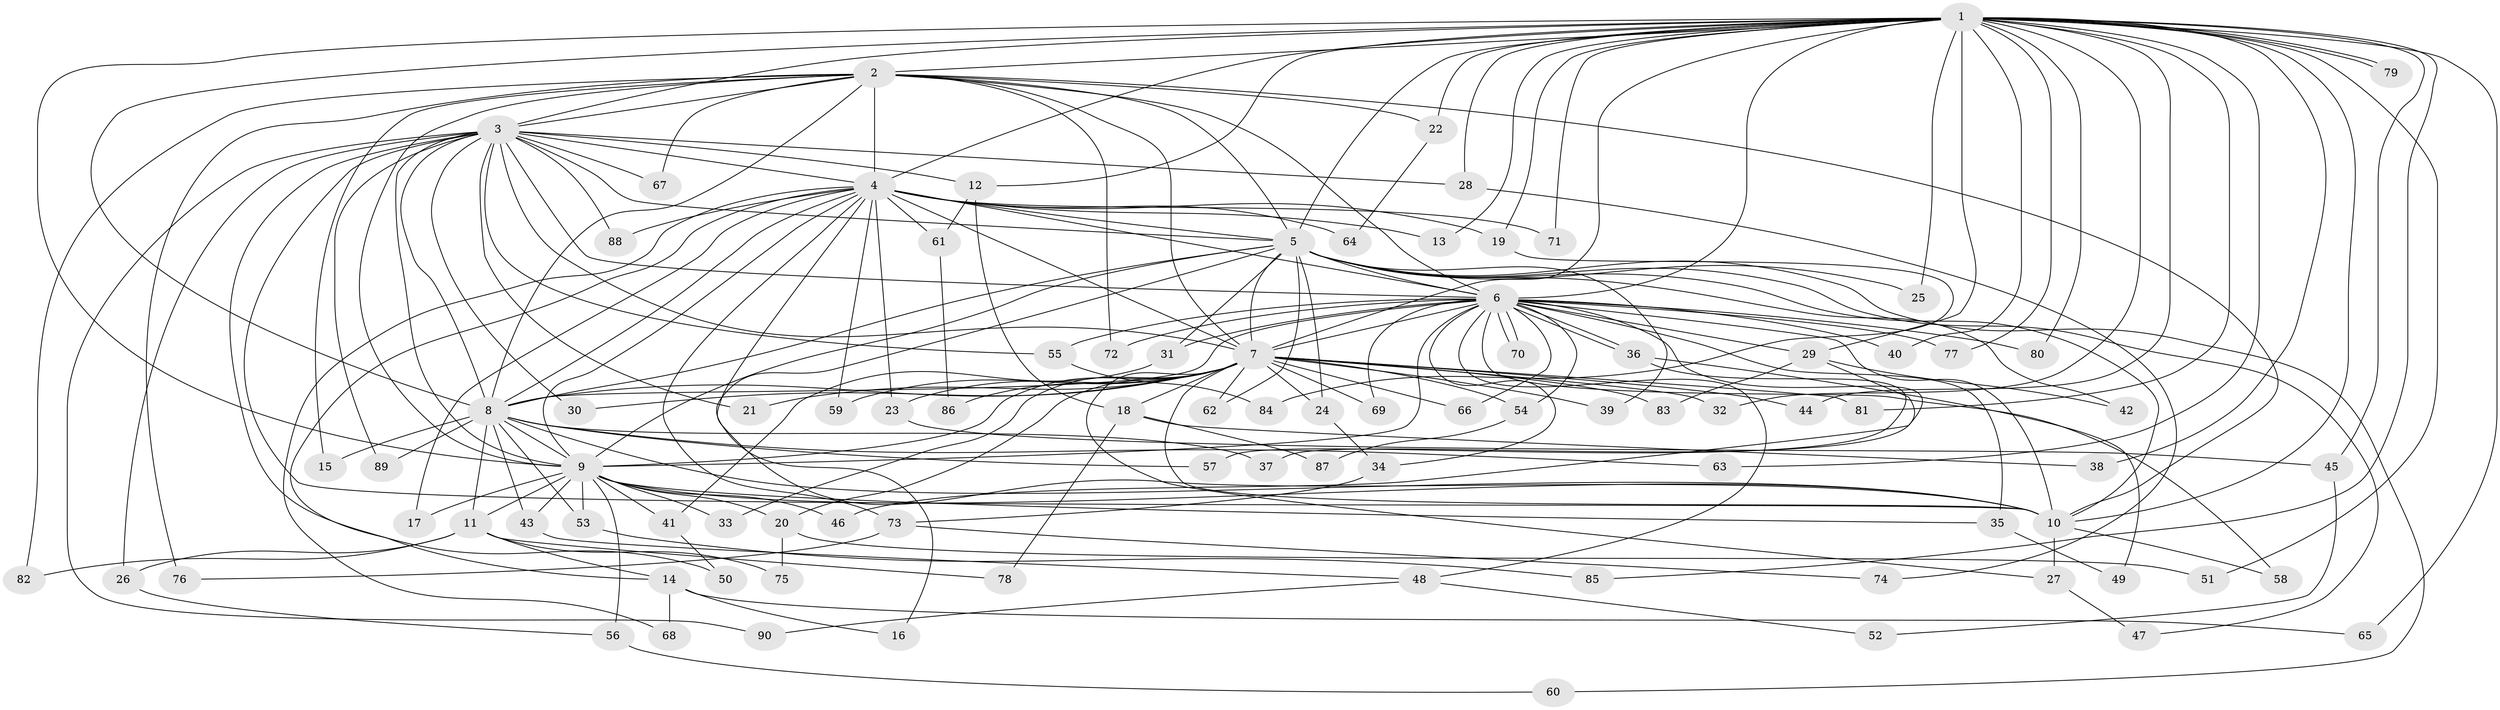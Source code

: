 // coarse degree distribution, {28: 0.014925373134328358, 13: 0.014925373134328358, 16: 0.029850746268656716, 26: 0.014925373134328358, 24: 0.014925373134328358, 25: 0.014925373134328358, 15: 0.014925373134328358, 8: 0.014925373134328358, 4: 0.05970149253731343, 2: 0.582089552238806, 1: 0.014925373134328358, 5: 0.05970149253731343, 3: 0.14925373134328357}
// Generated by graph-tools (version 1.1) at 2025/51/02/27/25 19:51:45]
// undirected, 90 vertices, 205 edges
graph export_dot {
graph [start="1"]
  node [color=gray90,style=filled];
  1;
  2;
  3;
  4;
  5;
  6;
  7;
  8;
  9;
  10;
  11;
  12;
  13;
  14;
  15;
  16;
  17;
  18;
  19;
  20;
  21;
  22;
  23;
  24;
  25;
  26;
  27;
  28;
  29;
  30;
  31;
  32;
  33;
  34;
  35;
  36;
  37;
  38;
  39;
  40;
  41;
  42;
  43;
  44;
  45;
  46;
  47;
  48;
  49;
  50;
  51;
  52;
  53;
  54;
  55;
  56;
  57;
  58;
  59;
  60;
  61;
  62;
  63;
  64;
  65;
  66;
  67;
  68;
  69;
  70;
  71;
  72;
  73;
  74;
  75;
  76;
  77;
  78;
  79;
  80;
  81;
  82;
  83;
  84;
  85;
  86;
  87;
  88;
  89;
  90;
  1 -- 2;
  1 -- 3;
  1 -- 4;
  1 -- 5;
  1 -- 6;
  1 -- 7;
  1 -- 8;
  1 -- 9;
  1 -- 10;
  1 -- 12;
  1 -- 13;
  1 -- 19;
  1 -- 22;
  1 -- 25;
  1 -- 28;
  1 -- 29;
  1 -- 32;
  1 -- 38;
  1 -- 40;
  1 -- 44;
  1 -- 45;
  1 -- 51;
  1 -- 63;
  1 -- 65;
  1 -- 71;
  1 -- 77;
  1 -- 79;
  1 -- 79;
  1 -- 80;
  1 -- 81;
  1 -- 85;
  2 -- 3;
  2 -- 4;
  2 -- 5;
  2 -- 6;
  2 -- 7;
  2 -- 8;
  2 -- 9;
  2 -- 10;
  2 -- 15;
  2 -- 22;
  2 -- 67;
  2 -- 72;
  2 -- 76;
  2 -- 82;
  3 -- 4;
  3 -- 5;
  3 -- 6;
  3 -- 7;
  3 -- 8;
  3 -- 9;
  3 -- 10;
  3 -- 12;
  3 -- 21;
  3 -- 26;
  3 -- 28;
  3 -- 30;
  3 -- 50;
  3 -- 55;
  3 -- 67;
  3 -- 88;
  3 -- 89;
  3 -- 90;
  4 -- 5;
  4 -- 6;
  4 -- 7;
  4 -- 8;
  4 -- 9;
  4 -- 10;
  4 -- 13;
  4 -- 14;
  4 -- 17;
  4 -- 19;
  4 -- 23;
  4 -- 59;
  4 -- 61;
  4 -- 64;
  4 -- 68;
  4 -- 71;
  4 -- 73;
  4 -- 88;
  5 -- 6;
  5 -- 7;
  5 -- 8;
  5 -- 9;
  5 -- 10;
  5 -- 16;
  5 -- 24;
  5 -- 25;
  5 -- 31;
  5 -- 39;
  5 -- 42;
  5 -- 47;
  5 -- 60;
  5 -- 62;
  6 -- 7;
  6 -- 8;
  6 -- 9;
  6 -- 10;
  6 -- 29;
  6 -- 31;
  6 -- 34;
  6 -- 35;
  6 -- 36;
  6 -- 36;
  6 -- 40;
  6 -- 46;
  6 -- 48;
  6 -- 54;
  6 -- 55;
  6 -- 58;
  6 -- 66;
  6 -- 69;
  6 -- 70;
  6 -- 70;
  6 -- 72;
  6 -- 77;
  6 -- 80;
  7 -- 8;
  7 -- 9;
  7 -- 10;
  7 -- 18;
  7 -- 20;
  7 -- 21;
  7 -- 23;
  7 -- 24;
  7 -- 27;
  7 -- 30;
  7 -- 32;
  7 -- 33;
  7 -- 39;
  7 -- 44;
  7 -- 54;
  7 -- 59;
  7 -- 62;
  7 -- 66;
  7 -- 69;
  7 -- 81;
  7 -- 83;
  7 -- 86;
  8 -- 9;
  8 -- 10;
  8 -- 11;
  8 -- 15;
  8 -- 37;
  8 -- 43;
  8 -- 53;
  8 -- 57;
  8 -- 63;
  8 -- 89;
  9 -- 10;
  9 -- 11;
  9 -- 17;
  9 -- 20;
  9 -- 33;
  9 -- 35;
  9 -- 41;
  9 -- 43;
  9 -- 46;
  9 -- 53;
  9 -- 56;
  10 -- 27;
  10 -- 58;
  11 -- 14;
  11 -- 26;
  11 -- 75;
  11 -- 78;
  11 -- 82;
  12 -- 18;
  12 -- 61;
  14 -- 16;
  14 -- 65;
  14 -- 68;
  18 -- 38;
  18 -- 78;
  18 -- 87;
  19 -- 84;
  20 -- 51;
  20 -- 75;
  22 -- 64;
  23 -- 45;
  24 -- 34;
  26 -- 56;
  27 -- 47;
  28 -- 74;
  29 -- 37;
  29 -- 42;
  29 -- 83;
  31 -- 41;
  34 -- 73;
  35 -- 49;
  36 -- 49;
  36 -- 57;
  41 -- 50;
  43 -- 48;
  45 -- 52;
  48 -- 52;
  48 -- 90;
  53 -- 85;
  54 -- 87;
  55 -- 84;
  56 -- 60;
  61 -- 86;
  73 -- 74;
  73 -- 76;
}

